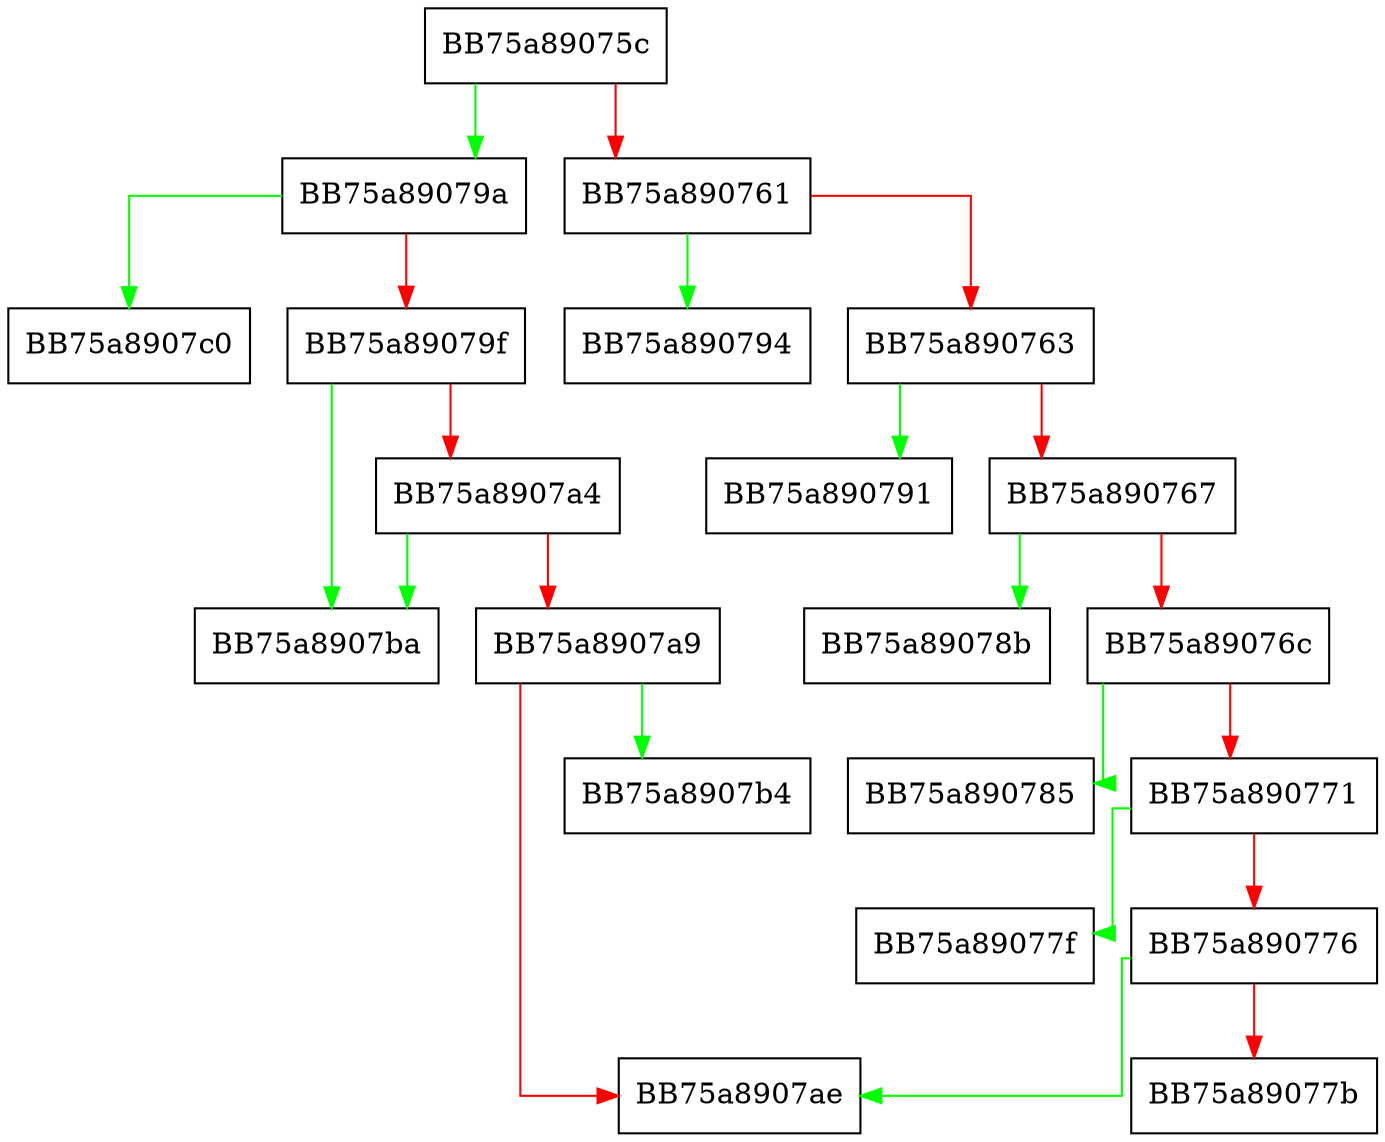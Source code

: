 digraph GetWin32ErrorFromDbError {
  node [shape="box"];
  graph [splines=ortho];
  BB75a89075c -> BB75a89079a [color="green"];
  BB75a89075c -> BB75a890761 [color="red"];
  BB75a890761 -> BB75a890794 [color="green"];
  BB75a890761 -> BB75a890763 [color="red"];
  BB75a890763 -> BB75a890791 [color="green"];
  BB75a890763 -> BB75a890767 [color="red"];
  BB75a890767 -> BB75a89078b [color="green"];
  BB75a890767 -> BB75a89076c [color="red"];
  BB75a89076c -> BB75a890785 [color="green"];
  BB75a89076c -> BB75a890771 [color="red"];
  BB75a890771 -> BB75a89077f [color="green"];
  BB75a890771 -> BB75a890776 [color="red"];
  BB75a890776 -> BB75a8907ae [color="green"];
  BB75a890776 -> BB75a89077b [color="red"];
  BB75a89079a -> BB75a8907c0 [color="green"];
  BB75a89079a -> BB75a89079f [color="red"];
  BB75a89079f -> BB75a8907ba [color="green"];
  BB75a89079f -> BB75a8907a4 [color="red"];
  BB75a8907a4 -> BB75a8907ba [color="green"];
  BB75a8907a4 -> BB75a8907a9 [color="red"];
  BB75a8907a9 -> BB75a8907b4 [color="green"];
  BB75a8907a9 -> BB75a8907ae [color="red"];
}